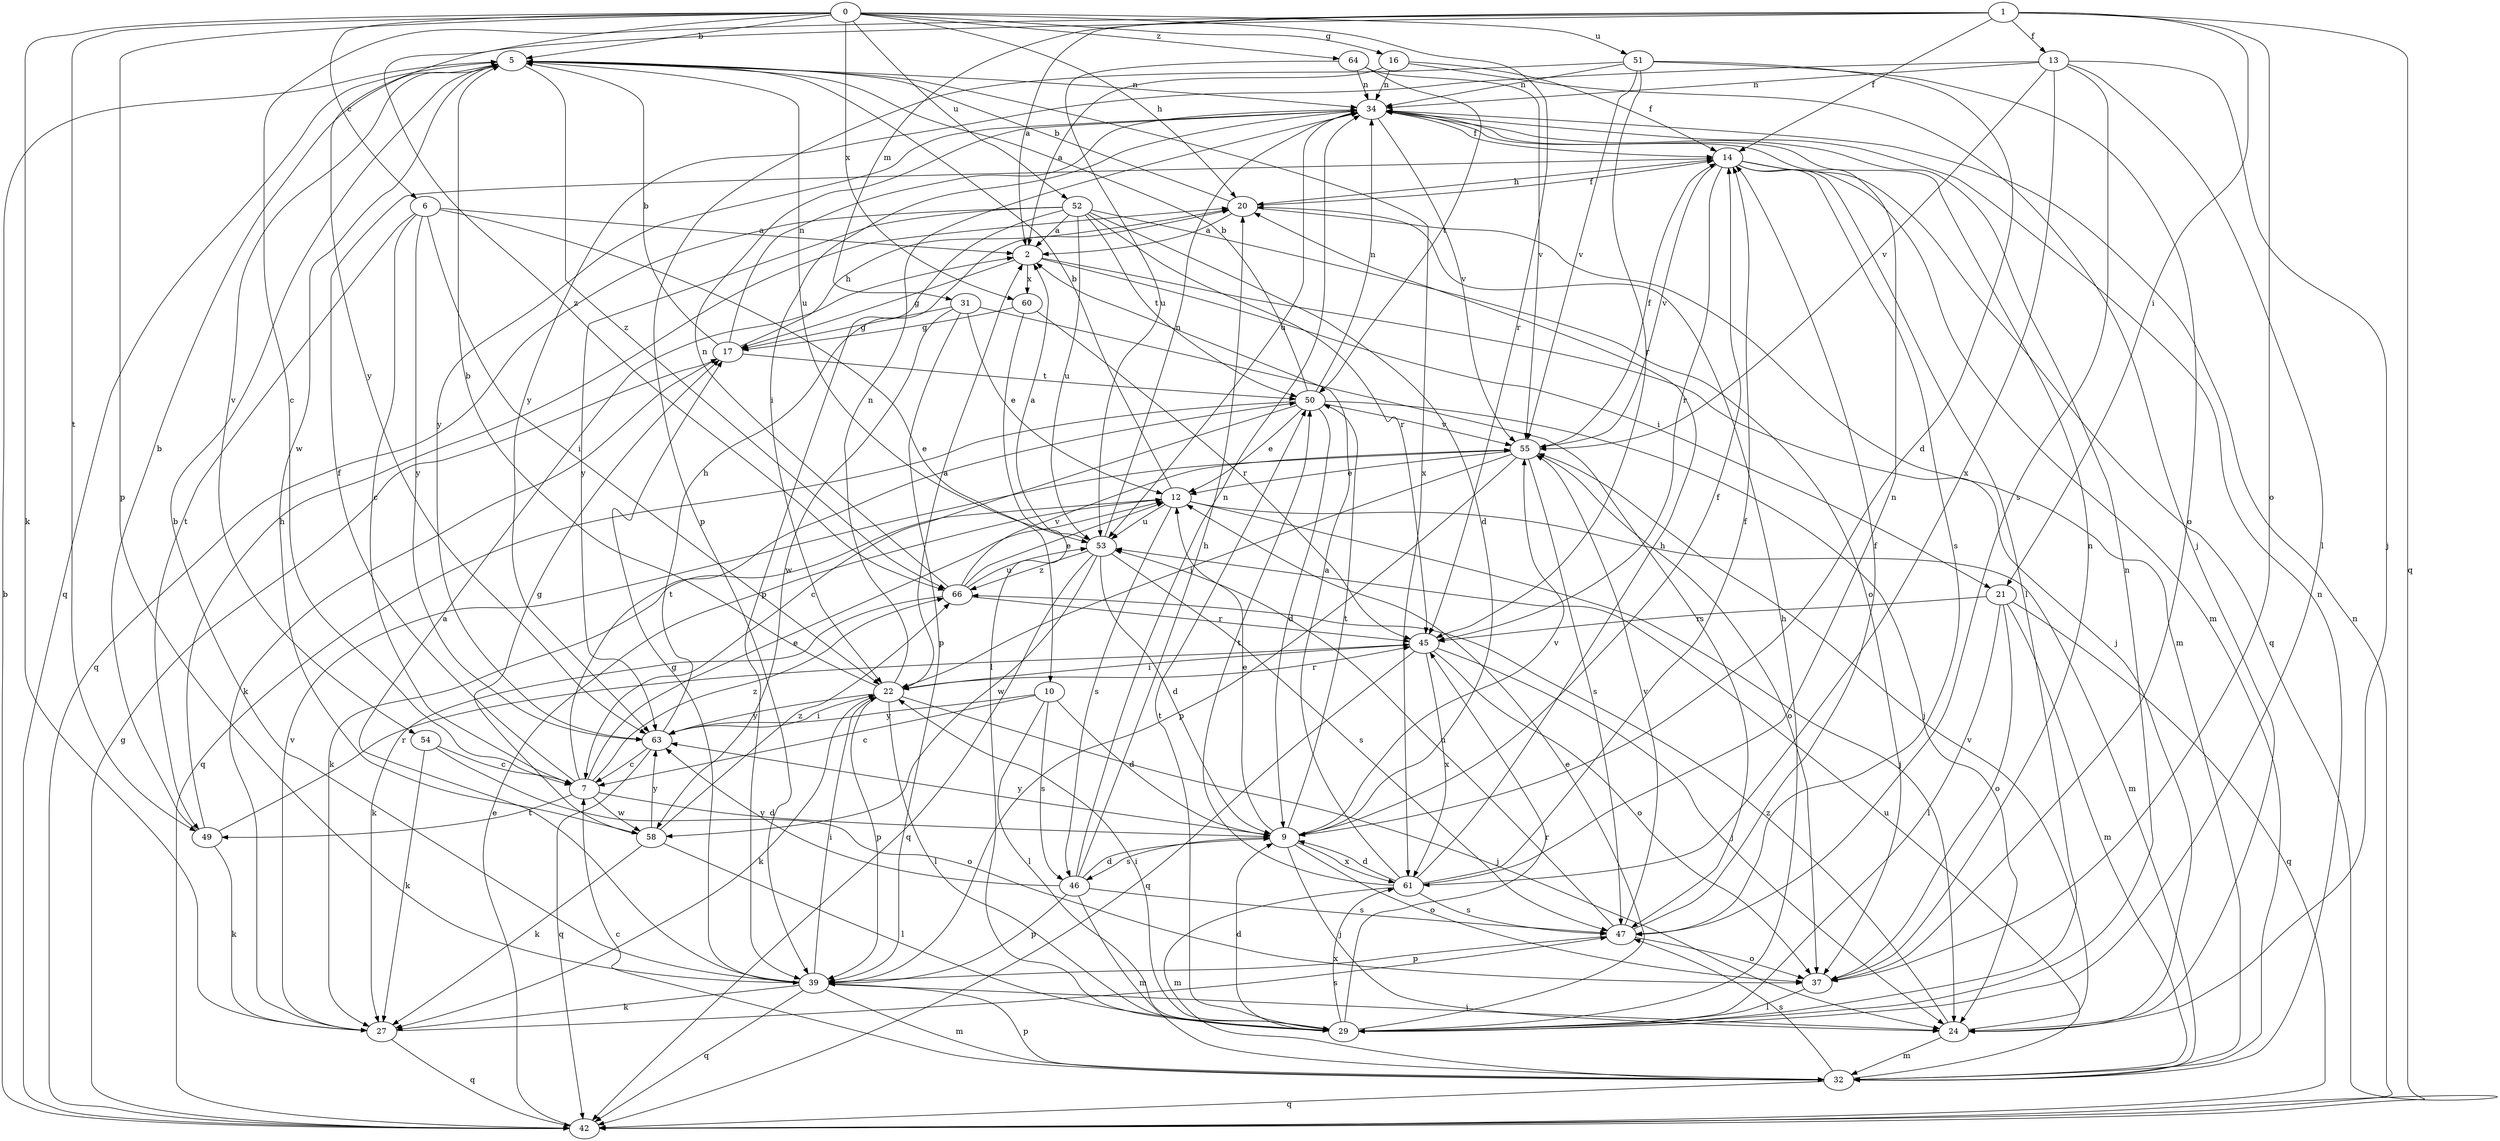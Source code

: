 strict digraph  {
0;
1;
2;
5;
6;
7;
9;
10;
12;
13;
14;
16;
17;
20;
21;
22;
24;
27;
29;
31;
32;
34;
37;
39;
42;
45;
46;
47;
49;
50;
51;
52;
53;
54;
55;
58;
60;
61;
63;
64;
66;
0 -> 5  [label=b];
0 -> 6  [label=c];
0 -> 16  [label=g];
0 -> 20  [label=h];
0 -> 27  [label=k];
0 -> 39  [label=p];
0 -> 45  [label=r];
0 -> 49  [label=t];
0 -> 51  [label=u];
0 -> 52  [label=u];
0 -> 60  [label=x];
0 -> 64  [label=z];
0 -> 66  [label=z];
1 -> 2  [label=a];
1 -> 7  [label=c];
1 -> 13  [label=f];
1 -> 14  [label=f];
1 -> 21  [label=i];
1 -> 31  [label=m];
1 -> 37  [label=o];
1 -> 42  [label=q];
1 -> 63  [label=y];
2 -> 17  [label=g];
2 -> 21  [label=i];
2 -> 24  [label=j];
2 -> 60  [label=x];
5 -> 34  [label=n];
5 -> 42  [label=q];
5 -> 53  [label=u];
5 -> 54  [label=v];
5 -> 58  [label=w];
5 -> 61  [label=x];
5 -> 66  [label=z];
6 -> 2  [label=a];
6 -> 7  [label=c];
6 -> 10  [label=e];
6 -> 22  [label=i];
6 -> 49  [label=t];
6 -> 63  [label=y];
7 -> 9  [label=d];
7 -> 12  [label=e];
7 -> 14  [label=f];
7 -> 49  [label=t];
7 -> 50  [label=t];
7 -> 58  [label=w];
7 -> 66  [label=z];
9 -> 12  [label=e];
9 -> 14  [label=f];
9 -> 24  [label=j];
9 -> 37  [label=o];
9 -> 46  [label=s];
9 -> 50  [label=t];
9 -> 55  [label=v];
9 -> 61  [label=x];
9 -> 63  [label=y];
10 -> 7  [label=c];
10 -> 9  [label=d];
10 -> 29  [label=l];
10 -> 46  [label=s];
10 -> 63  [label=y];
12 -> 5  [label=b];
12 -> 24  [label=j];
12 -> 27  [label=k];
12 -> 32  [label=m];
12 -> 46  [label=s];
12 -> 53  [label=u];
13 -> 24  [label=j];
13 -> 29  [label=l];
13 -> 34  [label=n];
13 -> 47  [label=s];
13 -> 55  [label=v];
13 -> 61  [label=x];
13 -> 63  [label=y];
14 -> 20  [label=h];
14 -> 29  [label=l];
14 -> 32  [label=m];
14 -> 42  [label=q];
14 -> 45  [label=r];
14 -> 47  [label=s];
14 -> 55  [label=v];
16 -> 2  [label=a];
16 -> 14  [label=f];
16 -> 24  [label=j];
16 -> 34  [label=n];
17 -> 5  [label=b];
17 -> 20  [label=h];
17 -> 27  [label=k];
17 -> 34  [label=n];
17 -> 50  [label=t];
20 -> 2  [label=a];
20 -> 5  [label=b];
20 -> 14  [label=f];
20 -> 32  [label=m];
21 -> 29  [label=l];
21 -> 32  [label=m];
21 -> 37  [label=o];
21 -> 42  [label=q];
21 -> 45  [label=r];
22 -> 2  [label=a];
22 -> 5  [label=b];
22 -> 24  [label=j];
22 -> 27  [label=k];
22 -> 29  [label=l];
22 -> 34  [label=n];
22 -> 39  [label=p];
22 -> 45  [label=r];
22 -> 63  [label=y];
24 -> 32  [label=m];
24 -> 55  [label=v];
24 -> 66  [label=z];
27 -> 42  [label=q];
27 -> 47  [label=s];
27 -> 55  [label=v];
29 -> 9  [label=d];
29 -> 12  [label=e];
29 -> 20  [label=h];
29 -> 22  [label=i];
29 -> 34  [label=n];
29 -> 45  [label=r];
29 -> 50  [label=t];
29 -> 61  [label=x];
31 -> 12  [label=e];
31 -> 17  [label=g];
31 -> 39  [label=p];
31 -> 47  [label=s];
31 -> 58  [label=w];
32 -> 7  [label=c];
32 -> 34  [label=n];
32 -> 39  [label=p];
32 -> 42  [label=q];
32 -> 47  [label=s];
32 -> 53  [label=u];
34 -> 14  [label=f];
34 -> 22  [label=i];
34 -> 53  [label=u];
34 -> 55  [label=v];
34 -> 63  [label=y];
37 -> 29  [label=l];
37 -> 34  [label=n];
39 -> 2  [label=a];
39 -> 5  [label=b];
39 -> 17  [label=g];
39 -> 22  [label=i];
39 -> 24  [label=j];
39 -> 27  [label=k];
39 -> 32  [label=m];
39 -> 42  [label=q];
42 -> 5  [label=b];
42 -> 12  [label=e];
42 -> 17  [label=g];
42 -> 34  [label=n];
45 -> 22  [label=i];
45 -> 24  [label=j];
45 -> 37  [label=o];
45 -> 42  [label=q];
45 -> 61  [label=x];
46 -> 9  [label=d];
46 -> 20  [label=h];
46 -> 32  [label=m];
46 -> 34  [label=n];
46 -> 39  [label=p];
46 -> 47  [label=s];
46 -> 63  [label=y];
47 -> 14  [label=f];
47 -> 37  [label=o];
47 -> 39  [label=p];
47 -> 53  [label=u];
47 -> 55  [label=v];
49 -> 5  [label=b];
49 -> 20  [label=h];
49 -> 27  [label=k];
49 -> 45  [label=r];
50 -> 5  [label=b];
50 -> 7  [label=c];
50 -> 9  [label=d];
50 -> 12  [label=e];
50 -> 24  [label=j];
50 -> 34  [label=n];
50 -> 42  [label=q];
50 -> 55  [label=v];
51 -> 9  [label=d];
51 -> 34  [label=n];
51 -> 37  [label=o];
51 -> 39  [label=p];
51 -> 45  [label=r];
51 -> 55  [label=v];
52 -> 2  [label=a];
52 -> 9  [label=d];
52 -> 37  [label=o];
52 -> 39  [label=p];
52 -> 42  [label=q];
52 -> 45  [label=r];
52 -> 50  [label=t];
52 -> 53  [label=u];
52 -> 63  [label=y];
53 -> 2  [label=a];
53 -> 9  [label=d];
53 -> 34  [label=n];
53 -> 42  [label=q];
53 -> 47  [label=s];
53 -> 58  [label=w];
53 -> 66  [label=z];
54 -> 7  [label=c];
54 -> 27  [label=k];
54 -> 37  [label=o];
55 -> 12  [label=e];
55 -> 14  [label=f];
55 -> 22  [label=i];
55 -> 37  [label=o];
55 -> 39  [label=p];
55 -> 47  [label=s];
58 -> 17  [label=g];
58 -> 27  [label=k];
58 -> 29  [label=l];
58 -> 63  [label=y];
58 -> 66  [label=z];
60 -> 17  [label=g];
60 -> 29  [label=l];
60 -> 45  [label=r];
61 -> 2  [label=a];
61 -> 9  [label=d];
61 -> 14  [label=f];
61 -> 20  [label=h];
61 -> 32  [label=m];
61 -> 34  [label=n];
61 -> 47  [label=s];
61 -> 50  [label=t];
63 -> 7  [label=c];
63 -> 20  [label=h];
63 -> 22  [label=i];
63 -> 42  [label=q];
64 -> 34  [label=n];
64 -> 50  [label=t];
64 -> 53  [label=u];
64 -> 55  [label=v];
66 -> 12  [label=e];
66 -> 27  [label=k];
66 -> 34  [label=n];
66 -> 45  [label=r];
66 -> 53  [label=u];
66 -> 55  [label=v];
}
